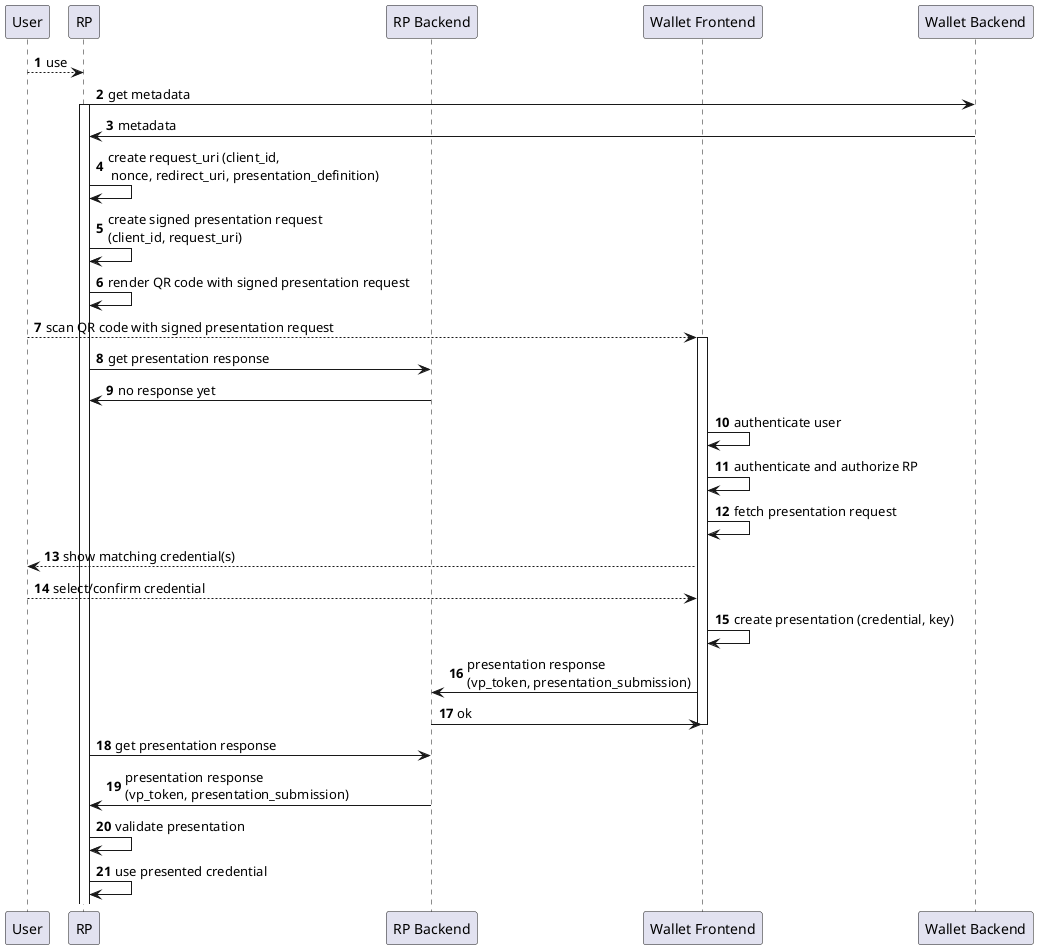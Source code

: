 @startuml

autonumber

participant User as u

participant RP as r

participant "RP Backend" as rb

participant "Wallet Frontend" as w

participant "Wallet Backend" as b

u --> r : use

r -> b: get metadata
activate r
b -> r: metadata

r -> r: create request_uri (client_id,\n nonce, redirect_uri, presentation_definition)
r -> r: create signed presentation request \n(client_id, request_uri)
r -> r: render QR code with signed presentation request


u --> w: scan QR code with signed presentation request
activate w
r -> rb : get presentation response
rb -> r : no response yet
w -> w: authenticate user
w -> w: authenticate and authorize RP
w -> w: fetch presentation request
w --> u: show matching credential(s)
u --> w: select/confirm credential
w -> w: create presentation (credential, key)
w -> rb: presentation response \n(vp_token, presentation_submission)
rb -> w: ok
deactivate w
r -> rb: get presentation response
rb -> r: presentation response \n(vp_token, presentation_submission)
r -> r: validate presentation
r -> r: use presented credential 
@enduml